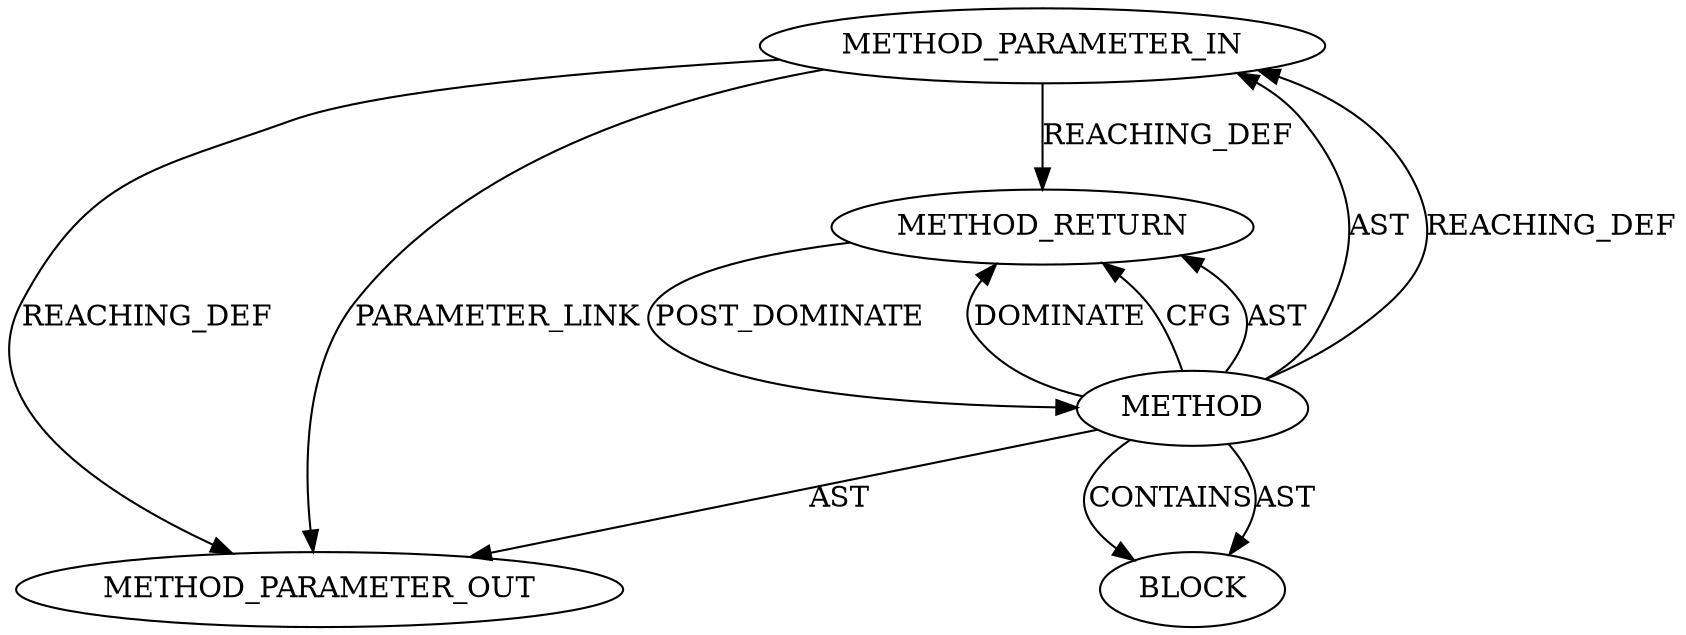 digraph {
  22160 [label=METHOD_PARAMETER_OUT ORDER=1 CODE="p1" IS_VARIADIC=false TYPE_FULL_NAME="ANY" EVALUATION_STRATEGY="BY_VALUE" INDEX=1 NAME="p1"]
  20382 [label=METHOD_PARAMETER_IN ORDER=1 CODE="p1" IS_VARIADIC=false TYPE_FULL_NAME="ANY" EVALUATION_STRATEGY="BY_VALUE" INDEX=1 NAME="p1"]
  20384 [label=METHOD_RETURN ORDER=2 CODE="RET" TYPE_FULL_NAME="ANY" EVALUATION_STRATEGY="BY_VALUE"]
  20381 [label=METHOD AST_PARENT_TYPE="NAMESPACE_BLOCK" AST_PARENT_FULL_NAME="<global>" ORDER=0 CODE="<empty>" FULL_NAME="mutex_destroy" IS_EXTERNAL=true FILENAME="<empty>" SIGNATURE="" NAME="mutex_destroy"]
  20383 [label=BLOCK ORDER=1 ARGUMENT_INDEX=1 CODE="<empty>" TYPE_FULL_NAME="ANY"]
  20384 -> 20381 [label=POST_DOMINATE ]
  20381 -> 20384 [label=DOMINATE ]
  20381 -> 20382 [label=AST ]
  20381 -> 20382 [label=REACHING_DEF VARIABLE=""]
  20381 -> 20384 [label=CFG ]
  20381 -> 20383 [label=CONTAINS ]
  20381 -> 20384 [label=AST ]
  20381 -> 22160 [label=AST ]
  20382 -> 22160 [label=REACHING_DEF VARIABLE="p1"]
  20381 -> 20383 [label=AST ]
  20382 -> 22160 [label=PARAMETER_LINK ]
  20382 -> 20384 [label=REACHING_DEF VARIABLE="p1"]
}
